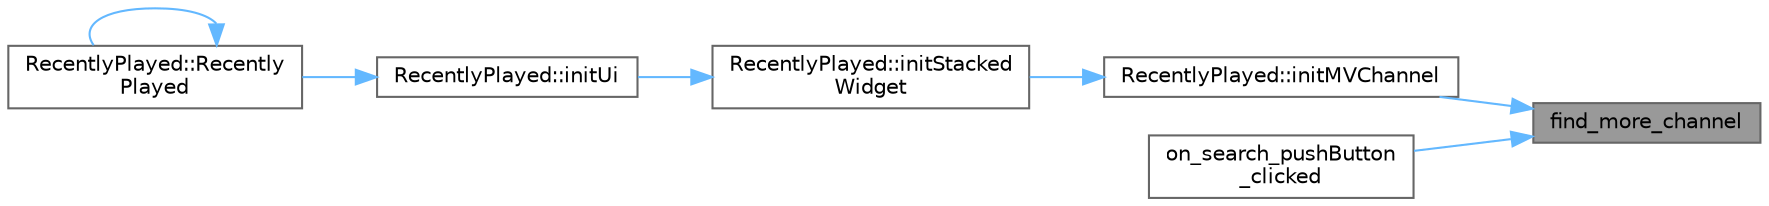digraph "find_more_channel"
{
 // LATEX_PDF_SIZE
  bgcolor="transparent";
  edge [fontname=Helvetica,fontsize=10,labelfontname=Helvetica,labelfontsize=10];
  node [fontname=Helvetica,fontsize=10,shape=box,height=0.2,width=0.4];
  rankdir="RL";
  Node1 [id="Node000001",label="find_more_channel",height=0.2,width=0.4,color="gray40", fillcolor="grey60", style="filled", fontcolor="black",tooltip="搜索更多频道的信号"];
  Node1 -> Node2 [id="edge1_Node000001_Node000002",dir="back",color="steelblue1",style="solid",tooltip=" "];
  Node2 [id="Node000002",label="RecentlyPlayed::initMVChannel",height=0.2,width=0.4,color="grey40", fillcolor="white", style="filled",URL="$class_recently_played.html#ac8c6d39c9bb9e13221d602076fc29018",tooltip="初始化 MV 频道界面"];
  Node2 -> Node3 [id="edge2_Node000002_Node000003",dir="back",color="steelblue1",style="solid",tooltip=" "];
  Node3 [id="Node000003",label="RecentlyPlayed::initStacked\lWidget",height=0.2,width=0.4,color="grey40", fillcolor="white", style="filled",URL="$class_recently_played.html#a0880fc715278119401b0b218adc8ade6",tooltip="初始化堆栈窗口"];
  Node3 -> Node4 [id="edge3_Node000003_Node000004",dir="back",color="steelblue1",style="solid",tooltip=" "];
  Node4 [id="Node000004",label="RecentlyPlayed::initUi",height=0.2,width=0.4,color="grey40", fillcolor="white", style="filled",URL="$class_recently_played.html#afba6e95967cc3eb25fd518f7bde6ec04",tooltip="初始化界面"];
  Node4 -> Node5 [id="edge4_Node000004_Node000005",dir="back",color="steelblue1",style="solid",tooltip=" "];
  Node5 [id="Node000005",label="RecentlyPlayed::Recently\lPlayed",height=0.2,width=0.4,color="grey40", fillcolor="white", style="filled",URL="$class_recently_played.html#ad3e1fddc8d112a919ec2ff75f1d681e0",tooltip="构造函数，初始化最近播放界面"];
  Node5 -> Node5 [id="edge5_Node000005_Node000005",dir="back",color="steelblue1",style="solid",tooltip=" "];
  Node1 -> Node6 [id="edge6_Node000001_Node000006",dir="back",color="steelblue1",style="solid",tooltip=" "];
  Node6 [id="Node000006",label="on_search_pushButton\l_clicked",height=0.2,width=0.4,color="grey40", fillcolor="white", style="filled",URL="$class_recently_m_v_channel.html#a1d814602ac0752be104e51235985a6c5",tooltip="搜索按钮点击槽函数"];
}
